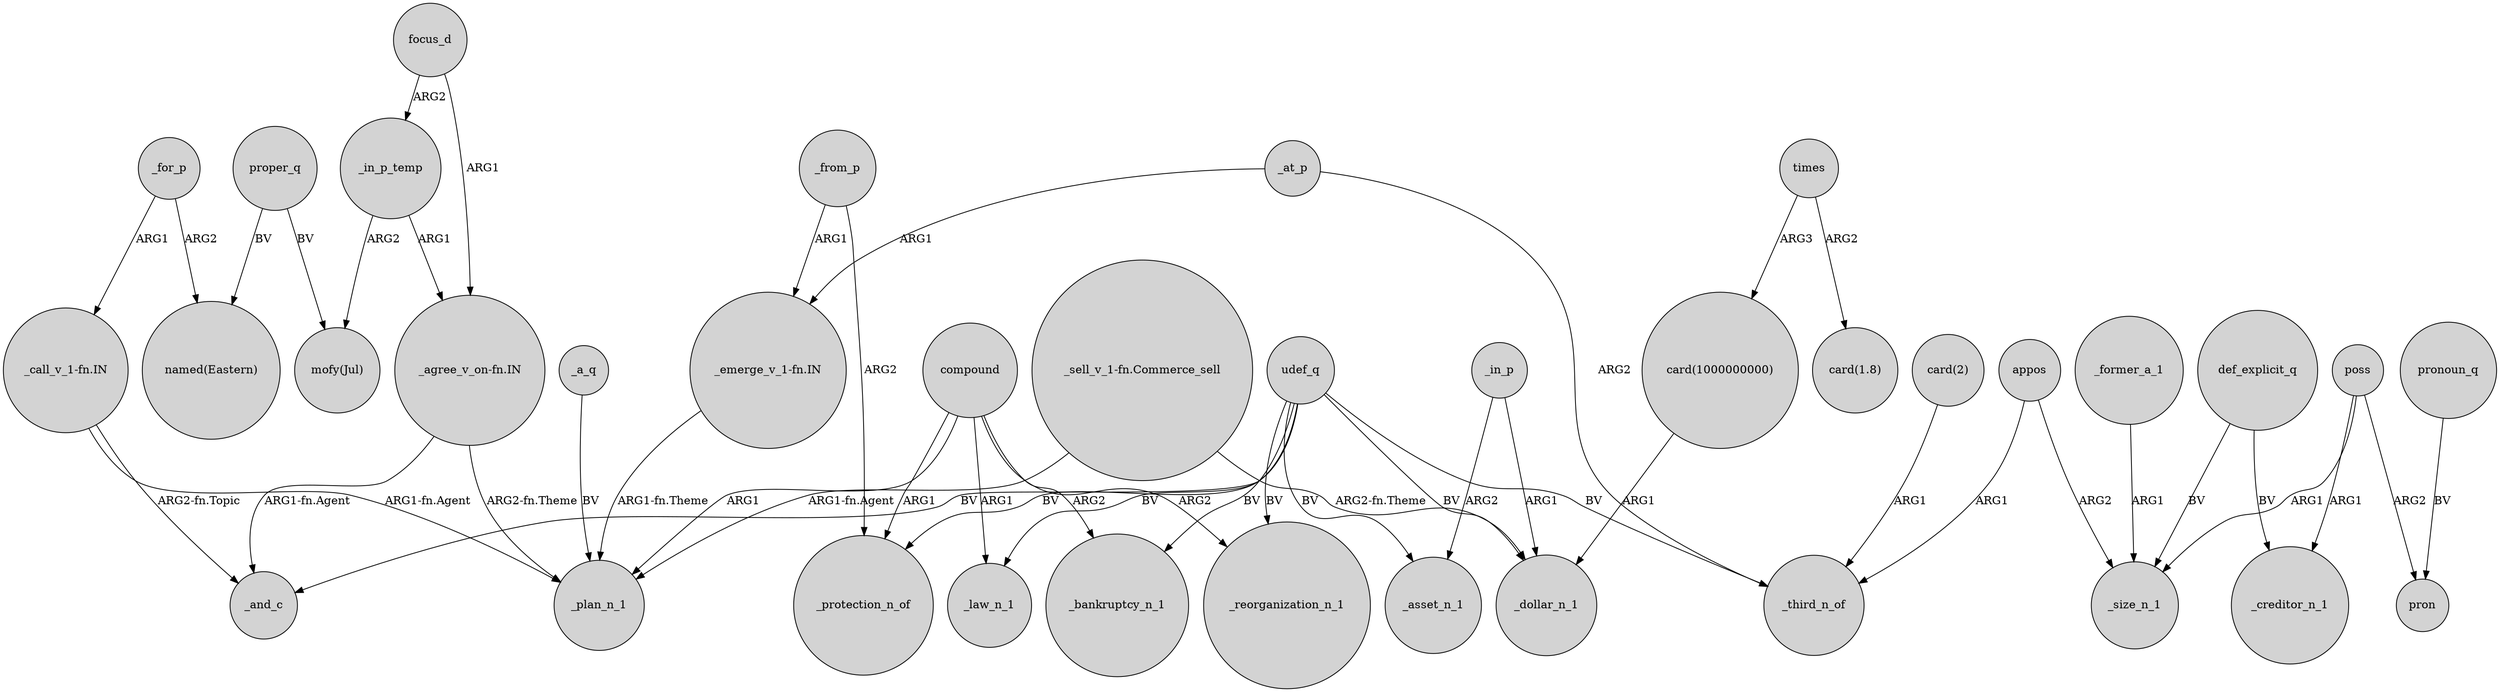 digraph {
	node [shape=circle style=filled]
	"_sell_v_1-fn.Commerce_sell" -> _plan_n_1 [label="ARG1-fn.Agent"]
	_former_a_1 -> _size_n_1 [label=ARG1]
	_for_p -> "_call_v_1-fn.IN" [label=ARG1]
	focus_d -> _in_p_temp [label=ARG2]
	"_agree_v_on-fn.IN" -> _and_c [label="ARG1-fn.Agent"]
	proper_q -> "mofy(Jul)" [label=BV]
	udef_q -> _bankruptcy_n_1 [label=BV]
	appos -> _third_n_of [label=ARG1]
	"_emerge_v_1-fn.IN" -> _plan_n_1 [label="ARG1-fn.Theme"]
	poss -> pron [label=ARG2]
	def_explicit_q -> _size_n_1 [label=BV]
	"card(2)" -> _third_n_of [label=ARG1]
	compound -> _bankruptcy_n_1 [label=ARG2]
	udef_q -> _third_n_of [label=BV]
	"_call_v_1-fn.IN" -> _plan_n_1 [label="ARG1-fn.Agent"]
	"_call_v_1-fn.IN" -> _and_c [label="ARG2-fn.Topic"]
	poss -> _creditor_n_1 [label=ARG1]
	compound -> _plan_n_1 [label=ARG1]
	appos -> _size_n_1 [label=ARG2]
	udef_q -> _law_n_1 [label=BV]
	udef_q -> _asset_n_1 [label=BV]
	proper_q -> "named(Eastern)" [label=BV]
	_from_p -> "_emerge_v_1-fn.IN" [label=ARG1]
	_at_p -> "_emerge_v_1-fn.IN" [label=ARG1]
	times -> "card(1000000000)" [label=ARG3]
	focus_d -> "_agree_v_on-fn.IN" [label=ARG1]
	pronoun_q -> pron [label=BV]
	udef_q -> _protection_n_of [label=BV]
	_in_p_temp -> "mofy(Jul)" [label=ARG2]
	_in_p_temp -> "_agree_v_on-fn.IN" [label=ARG1]
	compound -> _reorganization_n_1 [label=ARG2]
	compound -> _protection_n_of [label=ARG1]
	"_sell_v_1-fn.Commerce_sell" -> _dollar_n_1 [label="ARG2-fn.Theme"]
	times -> "card(1.8)" [label=ARG2]
	_from_p -> _protection_n_of [label=ARG2]
	poss -> _size_n_1 [label=ARG1]
	_for_p -> "named(Eastern)" [label=ARG2]
	_in_p -> _dollar_n_1 [label=ARG1]
	compound -> _law_n_1 [label=ARG1]
	def_explicit_q -> _creditor_n_1 [label=BV]
	"_agree_v_on-fn.IN" -> _plan_n_1 [label="ARG2-fn.Theme"]
	"card(1000000000)" -> _dollar_n_1 [label=ARG1]
	udef_q -> _and_c [label=BV]
	_in_p -> _asset_n_1 [label=ARG2]
	udef_q -> _reorganization_n_1 [label=BV]
	_a_q -> _plan_n_1 [label=BV]
	_at_p -> _third_n_of [label=ARG2]
	udef_q -> _dollar_n_1 [label=BV]
}
